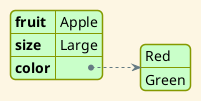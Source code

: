' Do not edit
' Theme Gallery
' autogenerated by script
'
@startjson
!theme sunlust
{
   "fruit":"Apple",
   "size": "Large",
   "color": ["Red", "Green"]
}
@endjson
